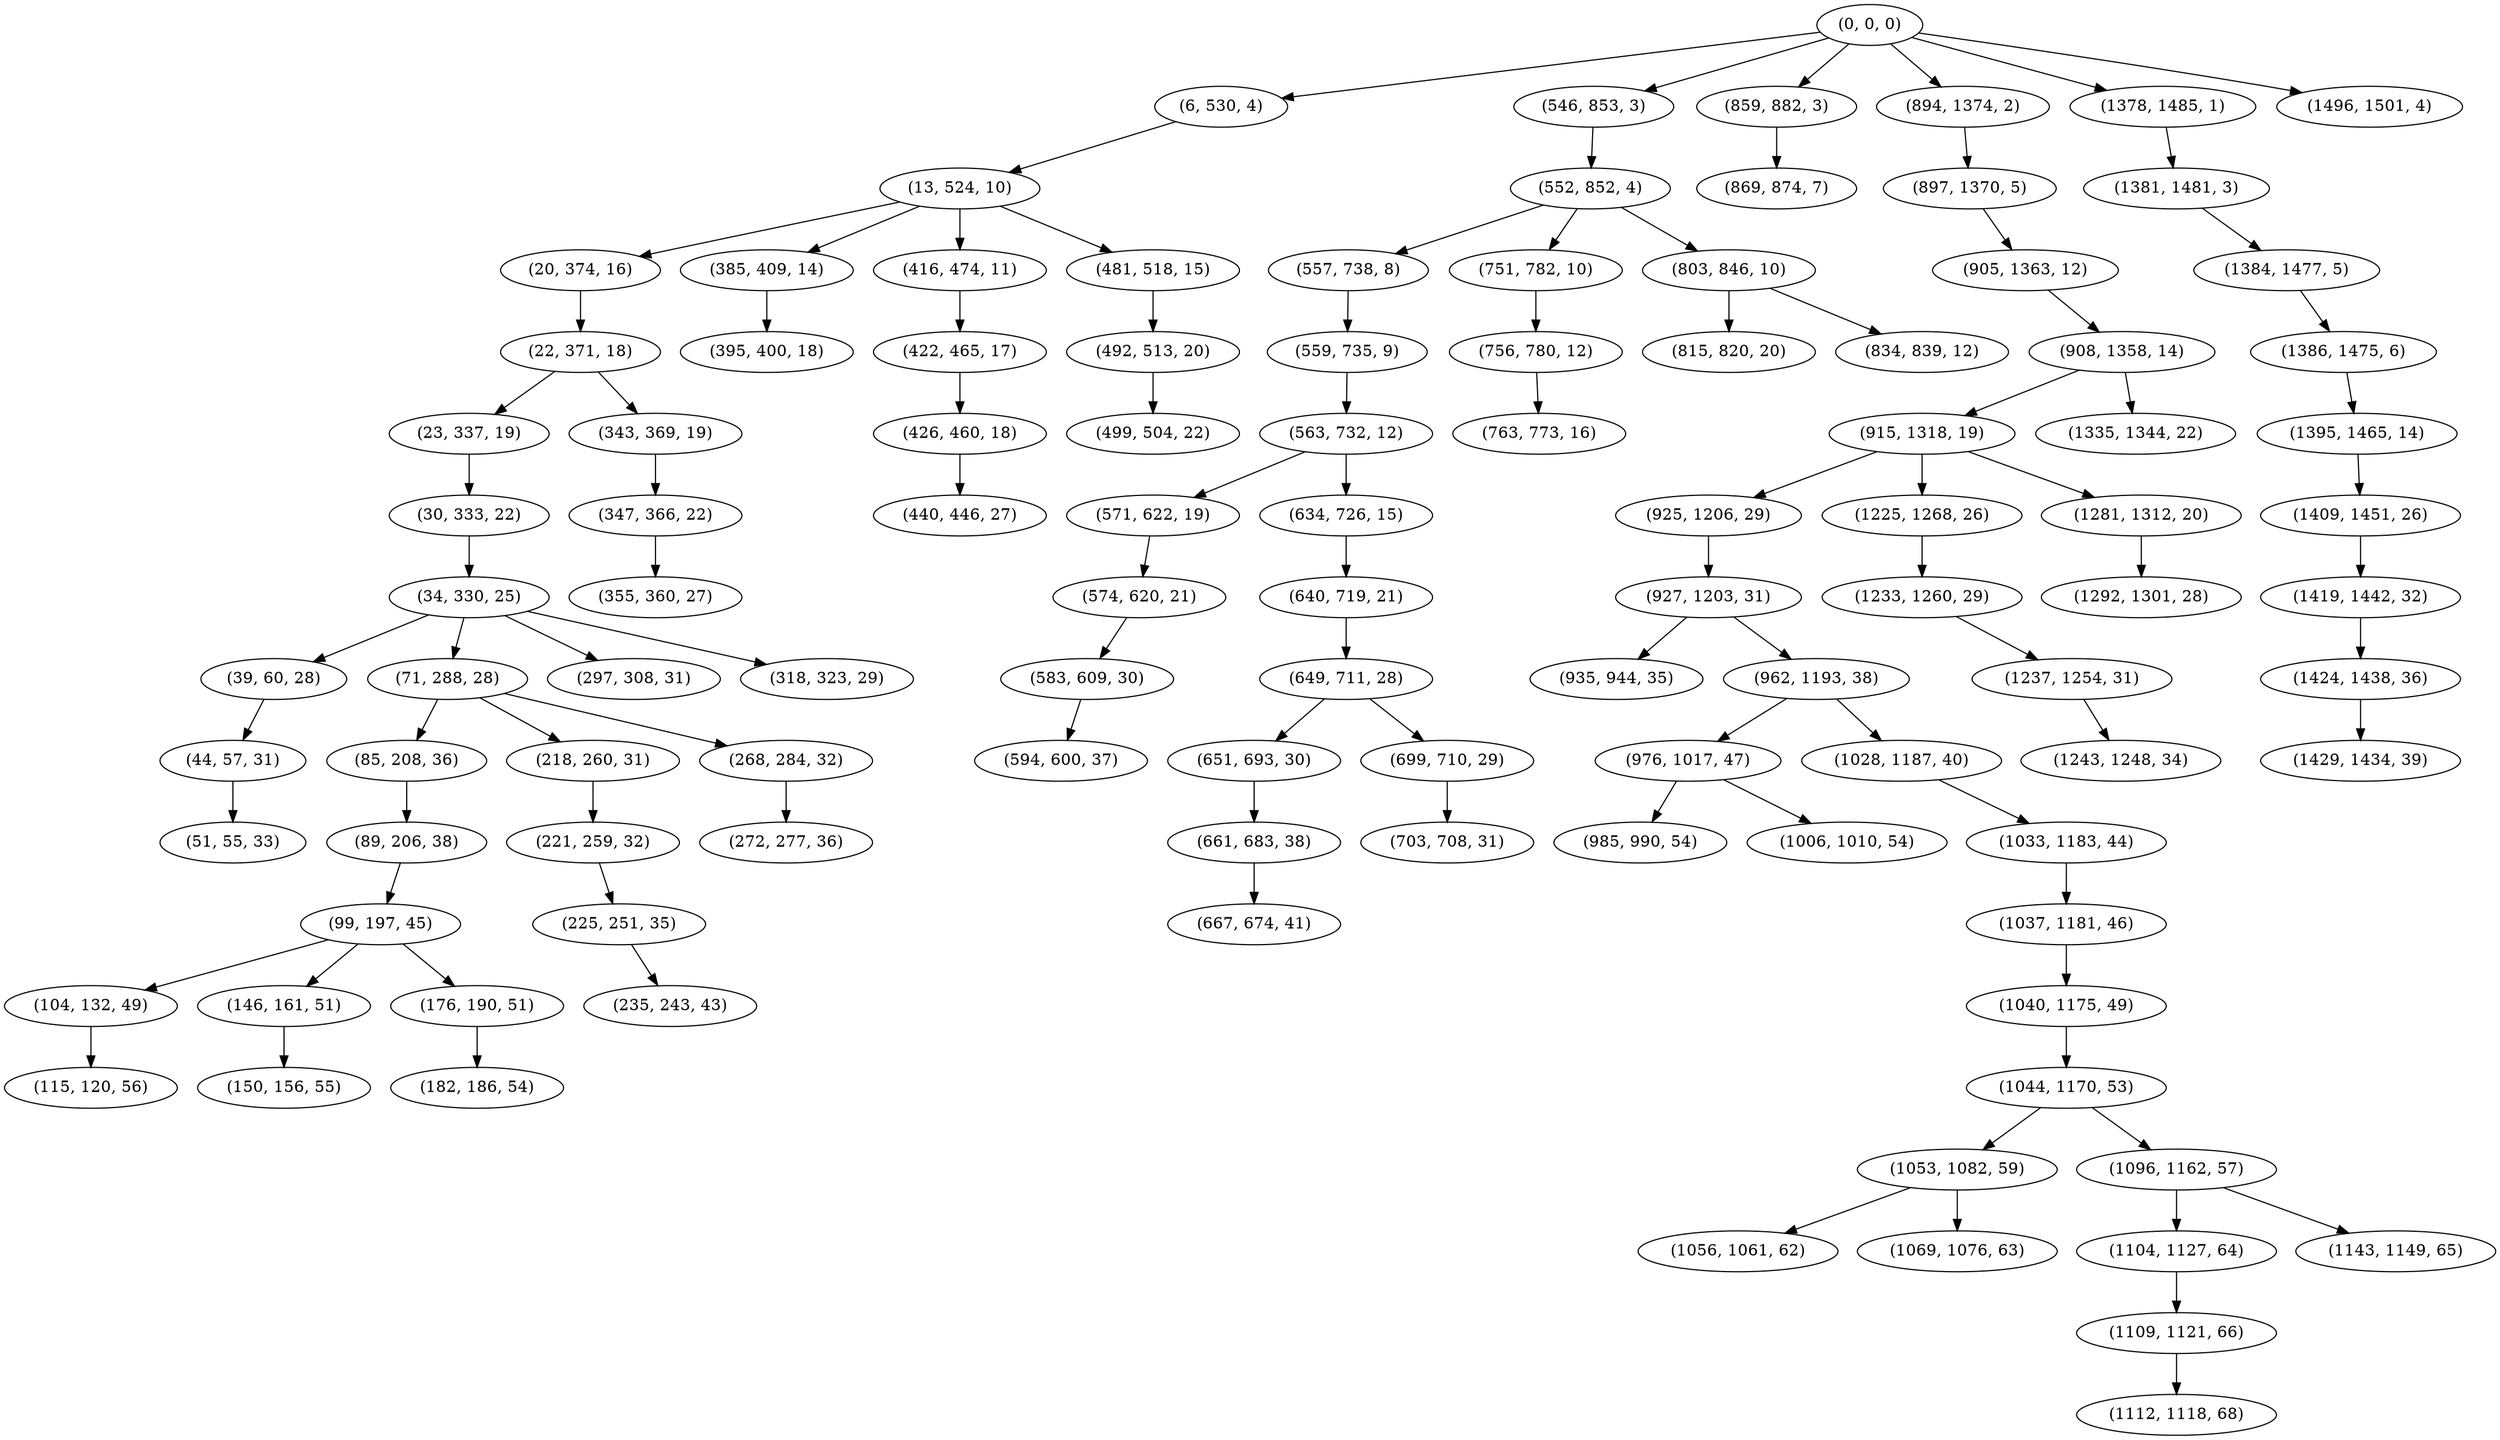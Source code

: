 digraph tree {
    "(0, 0, 0)";
    "(6, 530, 4)";
    "(13, 524, 10)";
    "(20, 374, 16)";
    "(22, 371, 18)";
    "(23, 337, 19)";
    "(30, 333, 22)";
    "(34, 330, 25)";
    "(39, 60, 28)";
    "(44, 57, 31)";
    "(51, 55, 33)";
    "(71, 288, 28)";
    "(85, 208, 36)";
    "(89, 206, 38)";
    "(99, 197, 45)";
    "(104, 132, 49)";
    "(115, 120, 56)";
    "(146, 161, 51)";
    "(150, 156, 55)";
    "(176, 190, 51)";
    "(182, 186, 54)";
    "(218, 260, 31)";
    "(221, 259, 32)";
    "(225, 251, 35)";
    "(235, 243, 43)";
    "(268, 284, 32)";
    "(272, 277, 36)";
    "(297, 308, 31)";
    "(318, 323, 29)";
    "(343, 369, 19)";
    "(347, 366, 22)";
    "(355, 360, 27)";
    "(385, 409, 14)";
    "(395, 400, 18)";
    "(416, 474, 11)";
    "(422, 465, 17)";
    "(426, 460, 18)";
    "(440, 446, 27)";
    "(481, 518, 15)";
    "(492, 513, 20)";
    "(499, 504, 22)";
    "(546, 853, 3)";
    "(552, 852, 4)";
    "(557, 738, 8)";
    "(559, 735, 9)";
    "(563, 732, 12)";
    "(571, 622, 19)";
    "(574, 620, 21)";
    "(583, 609, 30)";
    "(594, 600, 37)";
    "(634, 726, 15)";
    "(640, 719, 21)";
    "(649, 711, 28)";
    "(651, 693, 30)";
    "(661, 683, 38)";
    "(667, 674, 41)";
    "(699, 710, 29)";
    "(703, 708, 31)";
    "(751, 782, 10)";
    "(756, 780, 12)";
    "(763, 773, 16)";
    "(803, 846, 10)";
    "(815, 820, 20)";
    "(834, 839, 12)";
    "(859, 882, 3)";
    "(869, 874, 7)";
    "(894, 1374, 2)";
    "(897, 1370, 5)";
    "(905, 1363, 12)";
    "(908, 1358, 14)";
    "(915, 1318, 19)";
    "(925, 1206, 29)";
    "(927, 1203, 31)";
    "(935, 944, 35)";
    "(962, 1193, 38)";
    "(976, 1017, 47)";
    "(985, 990, 54)";
    "(1006, 1010, 54)";
    "(1028, 1187, 40)";
    "(1033, 1183, 44)";
    "(1037, 1181, 46)";
    "(1040, 1175, 49)";
    "(1044, 1170, 53)";
    "(1053, 1082, 59)";
    "(1056, 1061, 62)";
    "(1069, 1076, 63)";
    "(1096, 1162, 57)";
    "(1104, 1127, 64)";
    "(1109, 1121, 66)";
    "(1112, 1118, 68)";
    "(1143, 1149, 65)";
    "(1225, 1268, 26)";
    "(1233, 1260, 29)";
    "(1237, 1254, 31)";
    "(1243, 1248, 34)";
    "(1281, 1312, 20)";
    "(1292, 1301, 28)";
    "(1335, 1344, 22)";
    "(1378, 1485, 1)";
    "(1381, 1481, 3)";
    "(1384, 1477, 5)";
    "(1386, 1475, 6)";
    "(1395, 1465, 14)";
    "(1409, 1451, 26)";
    "(1419, 1442, 32)";
    "(1424, 1438, 36)";
    "(1429, 1434, 39)";
    "(1496, 1501, 4)";
    "(0, 0, 0)" -> "(6, 530, 4)";
    "(0, 0, 0)" -> "(546, 853, 3)";
    "(0, 0, 0)" -> "(859, 882, 3)";
    "(0, 0, 0)" -> "(894, 1374, 2)";
    "(0, 0, 0)" -> "(1378, 1485, 1)";
    "(0, 0, 0)" -> "(1496, 1501, 4)";
    "(6, 530, 4)" -> "(13, 524, 10)";
    "(13, 524, 10)" -> "(20, 374, 16)";
    "(13, 524, 10)" -> "(385, 409, 14)";
    "(13, 524, 10)" -> "(416, 474, 11)";
    "(13, 524, 10)" -> "(481, 518, 15)";
    "(20, 374, 16)" -> "(22, 371, 18)";
    "(22, 371, 18)" -> "(23, 337, 19)";
    "(22, 371, 18)" -> "(343, 369, 19)";
    "(23, 337, 19)" -> "(30, 333, 22)";
    "(30, 333, 22)" -> "(34, 330, 25)";
    "(34, 330, 25)" -> "(39, 60, 28)";
    "(34, 330, 25)" -> "(71, 288, 28)";
    "(34, 330, 25)" -> "(297, 308, 31)";
    "(34, 330, 25)" -> "(318, 323, 29)";
    "(39, 60, 28)" -> "(44, 57, 31)";
    "(44, 57, 31)" -> "(51, 55, 33)";
    "(71, 288, 28)" -> "(85, 208, 36)";
    "(71, 288, 28)" -> "(218, 260, 31)";
    "(71, 288, 28)" -> "(268, 284, 32)";
    "(85, 208, 36)" -> "(89, 206, 38)";
    "(89, 206, 38)" -> "(99, 197, 45)";
    "(99, 197, 45)" -> "(104, 132, 49)";
    "(99, 197, 45)" -> "(146, 161, 51)";
    "(99, 197, 45)" -> "(176, 190, 51)";
    "(104, 132, 49)" -> "(115, 120, 56)";
    "(146, 161, 51)" -> "(150, 156, 55)";
    "(176, 190, 51)" -> "(182, 186, 54)";
    "(218, 260, 31)" -> "(221, 259, 32)";
    "(221, 259, 32)" -> "(225, 251, 35)";
    "(225, 251, 35)" -> "(235, 243, 43)";
    "(268, 284, 32)" -> "(272, 277, 36)";
    "(343, 369, 19)" -> "(347, 366, 22)";
    "(347, 366, 22)" -> "(355, 360, 27)";
    "(385, 409, 14)" -> "(395, 400, 18)";
    "(416, 474, 11)" -> "(422, 465, 17)";
    "(422, 465, 17)" -> "(426, 460, 18)";
    "(426, 460, 18)" -> "(440, 446, 27)";
    "(481, 518, 15)" -> "(492, 513, 20)";
    "(492, 513, 20)" -> "(499, 504, 22)";
    "(546, 853, 3)" -> "(552, 852, 4)";
    "(552, 852, 4)" -> "(557, 738, 8)";
    "(552, 852, 4)" -> "(751, 782, 10)";
    "(552, 852, 4)" -> "(803, 846, 10)";
    "(557, 738, 8)" -> "(559, 735, 9)";
    "(559, 735, 9)" -> "(563, 732, 12)";
    "(563, 732, 12)" -> "(571, 622, 19)";
    "(563, 732, 12)" -> "(634, 726, 15)";
    "(571, 622, 19)" -> "(574, 620, 21)";
    "(574, 620, 21)" -> "(583, 609, 30)";
    "(583, 609, 30)" -> "(594, 600, 37)";
    "(634, 726, 15)" -> "(640, 719, 21)";
    "(640, 719, 21)" -> "(649, 711, 28)";
    "(649, 711, 28)" -> "(651, 693, 30)";
    "(649, 711, 28)" -> "(699, 710, 29)";
    "(651, 693, 30)" -> "(661, 683, 38)";
    "(661, 683, 38)" -> "(667, 674, 41)";
    "(699, 710, 29)" -> "(703, 708, 31)";
    "(751, 782, 10)" -> "(756, 780, 12)";
    "(756, 780, 12)" -> "(763, 773, 16)";
    "(803, 846, 10)" -> "(815, 820, 20)";
    "(803, 846, 10)" -> "(834, 839, 12)";
    "(859, 882, 3)" -> "(869, 874, 7)";
    "(894, 1374, 2)" -> "(897, 1370, 5)";
    "(897, 1370, 5)" -> "(905, 1363, 12)";
    "(905, 1363, 12)" -> "(908, 1358, 14)";
    "(908, 1358, 14)" -> "(915, 1318, 19)";
    "(908, 1358, 14)" -> "(1335, 1344, 22)";
    "(915, 1318, 19)" -> "(925, 1206, 29)";
    "(915, 1318, 19)" -> "(1225, 1268, 26)";
    "(915, 1318, 19)" -> "(1281, 1312, 20)";
    "(925, 1206, 29)" -> "(927, 1203, 31)";
    "(927, 1203, 31)" -> "(935, 944, 35)";
    "(927, 1203, 31)" -> "(962, 1193, 38)";
    "(962, 1193, 38)" -> "(976, 1017, 47)";
    "(962, 1193, 38)" -> "(1028, 1187, 40)";
    "(976, 1017, 47)" -> "(985, 990, 54)";
    "(976, 1017, 47)" -> "(1006, 1010, 54)";
    "(1028, 1187, 40)" -> "(1033, 1183, 44)";
    "(1033, 1183, 44)" -> "(1037, 1181, 46)";
    "(1037, 1181, 46)" -> "(1040, 1175, 49)";
    "(1040, 1175, 49)" -> "(1044, 1170, 53)";
    "(1044, 1170, 53)" -> "(1053, 1082, 59)";
    "(1044, 1170, 53)" -> "(1096, 1162, 57)";
    "(1053, 1082, 59)" -> "(1056, 1061, 62)";
    "(1053, 1082, 59)" -> "(1069, 1076, 63)";
    "(1096, 1162, 57)" -> "(1104, 1127, 64)";
    "(1096, 1162, 57)" -> "(1143, 1149, 65)";
    "(1104, 1127, 64)" -> "(1109, 1121, 66)";
    "(1109, 1121, 66)" -> "(1112, 1118, 68)";
    "(1225, 1268, 26)" -> "(1233, 1260, 29)";
    "(1233, 1260, 29)" -> "(1237, 1254, 31)";
    "(1237, 1254, 31)" -> "(1243, 1248, 34)";
    "(1281, 1312, 20)" -> "(1292, 1301, 28)";
    "(1378, 1485, 1)" -> "(1381, 1481, 3)";
    "(1381, 1481, 3)" -> "(1384, 1477, 5)";
    "(1384, 1477, 5)" -> "(1386, 1475, 6)";
    "(1386, 1475, 6)" -> "(1395, 1465, 14)";
    "(1395, 1465, 14)" -> "(1409, 1451, 26)";
    "(1409, 1451, 26)" -> "(1419, 1442, 32)";
    "(1419, 1442, 32)" -> "(1424, 1438, 36)";
    "(1424, 1438, 36)" -> "(1429, 1434, 39)";
}
